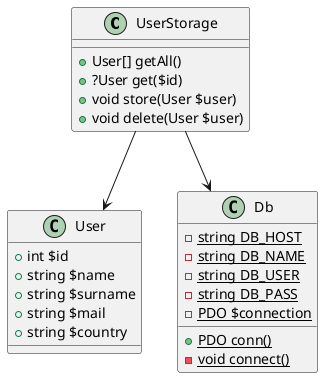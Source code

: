 @startuml

class UserStorage {
  +User[] getAll()
  +?User get($id)
  +void store(User $user)
  +void delete(User $user)
}

class User {
  +int $id
  +string $name
  +string $surname
  +string $mail
  +string $country
}

class Db {
  -{static} string DB_HOST
  -{static} string DB_NAME
  -{static} string DB_USER
  -{static} string DB_PASS
  -{static} PDO $connection
  +{static} PDO conn()
  -{static} void connect()
}


UserStorage --> Db
UserStorage --> User

@enduml